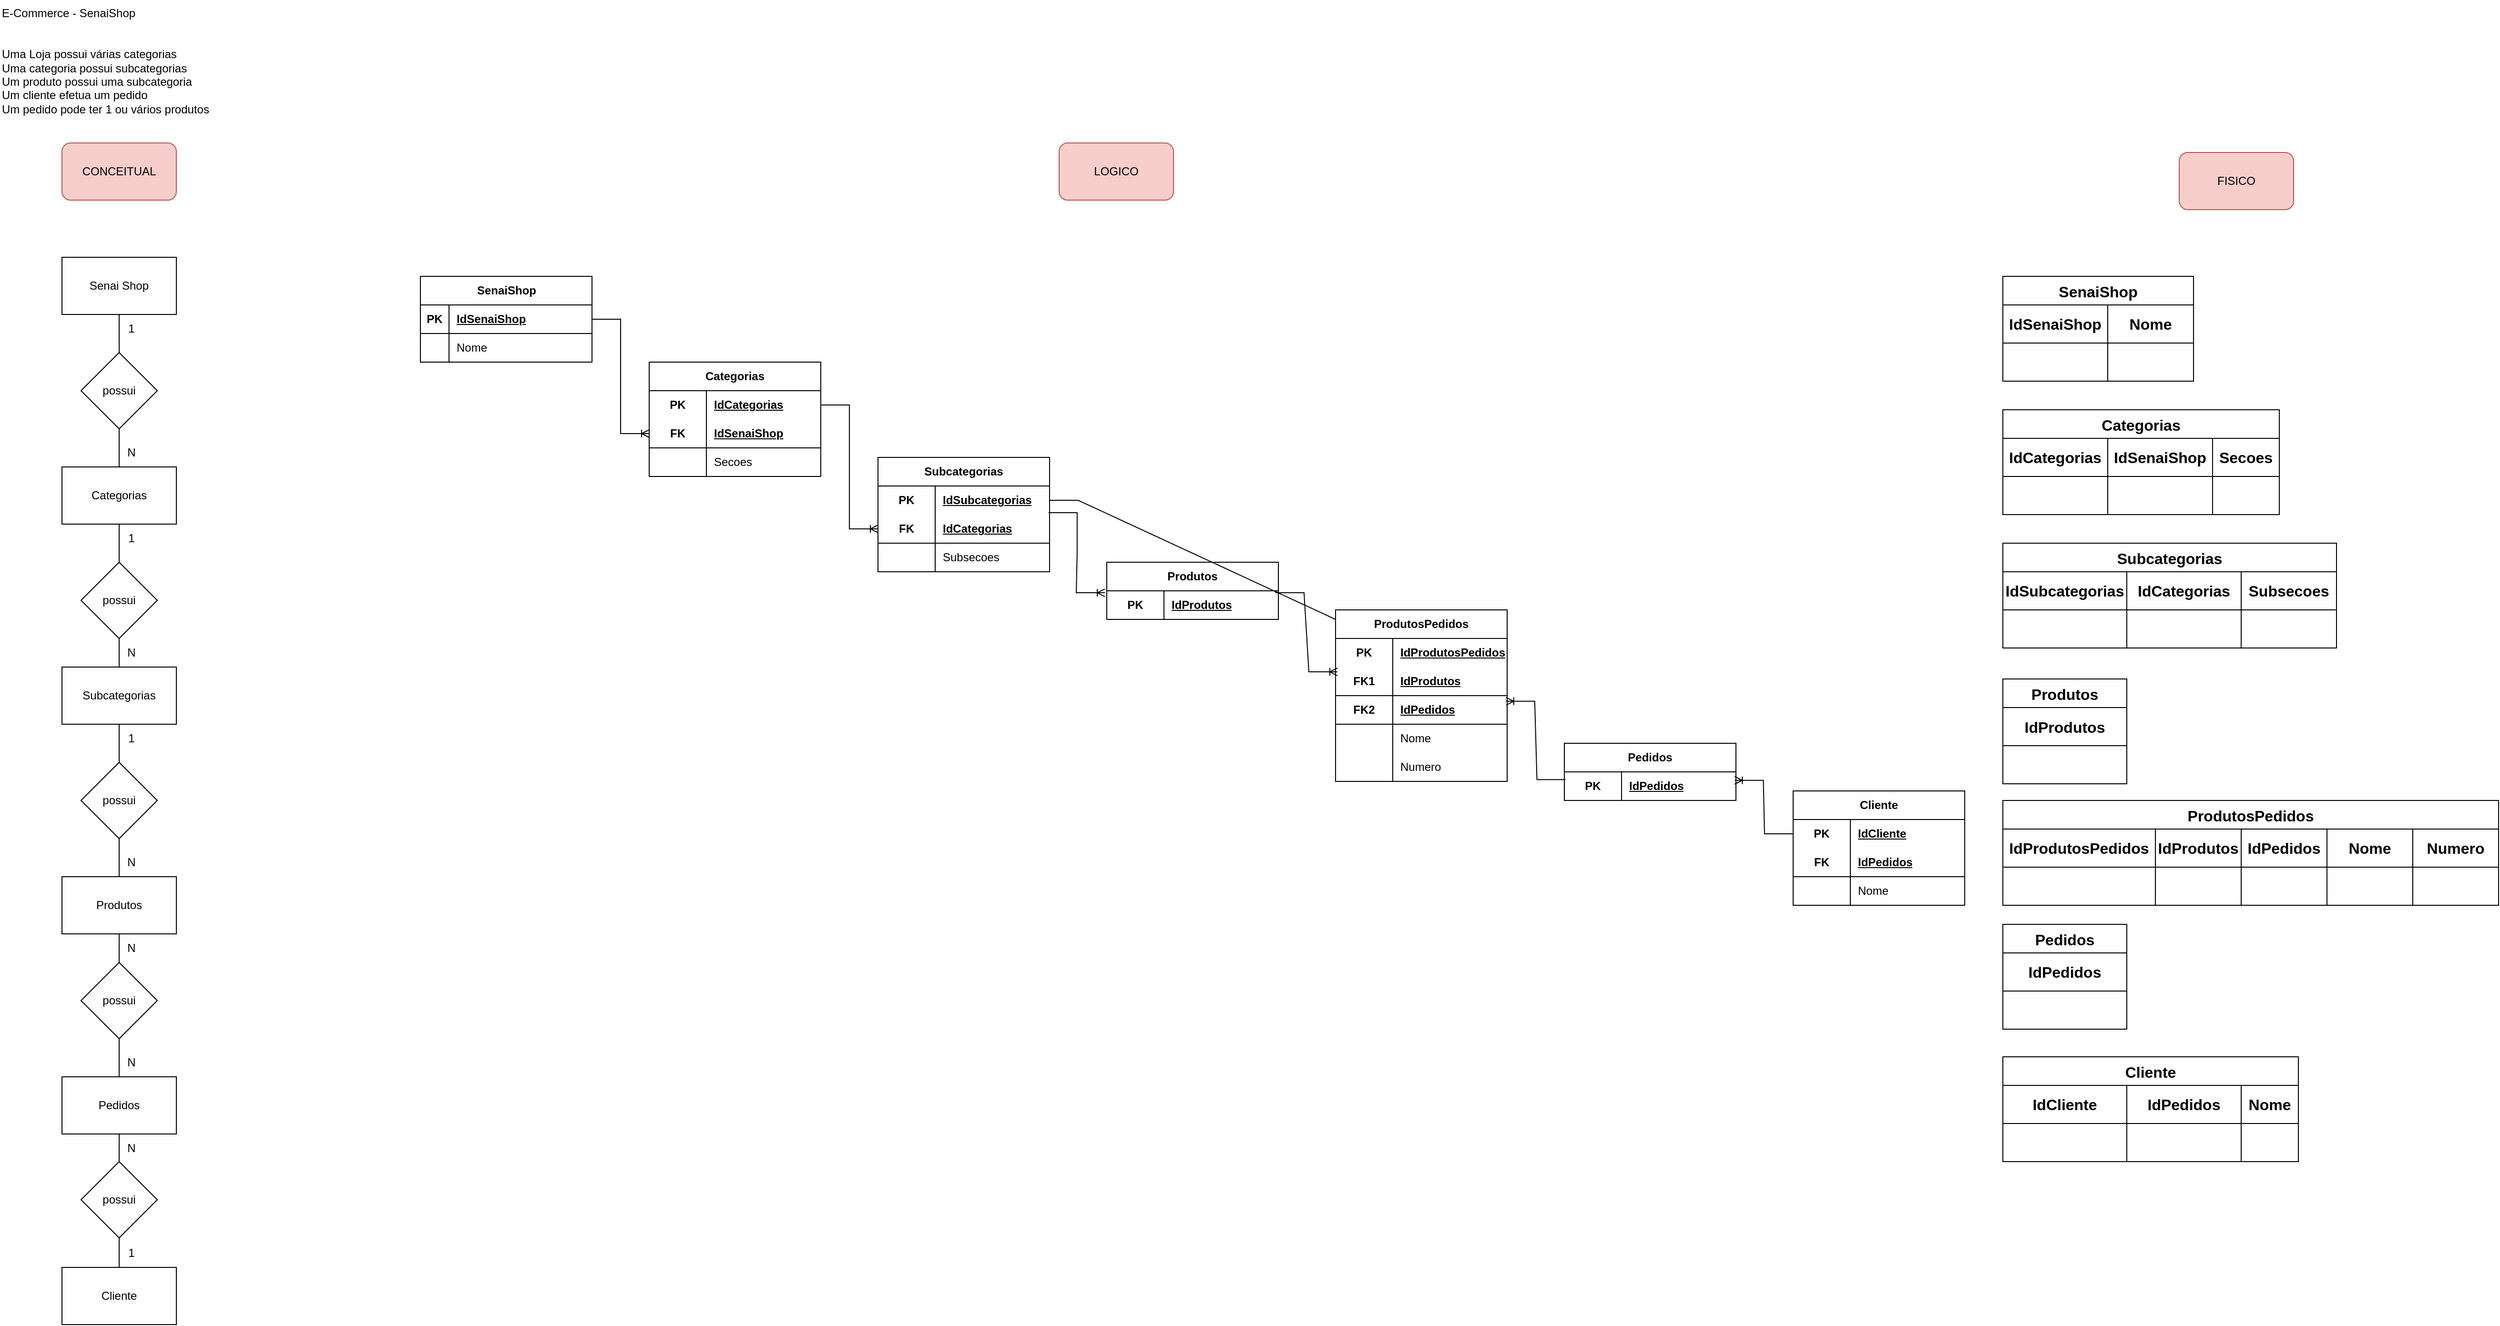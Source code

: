 <mxfile version="21.6.5" type="device">
  <diagram name="Página-1" id="VTCG7qT2dmFnGmBMgcL-">
    <mxGraphModel dx="583" dy="287" grid="1" gridSize="10" guides="1" tooltips="1" connect="1" arrows="1" fold="1" page="1" pageScale="1" pageWidth="827" pageHeight="1169" math="0" shadow="0">
      <root>
        <mxCell id="0" />
        <mxCell id="1" parent="0" />
        <mxCell id="jDjvd0wS-UU6e7tY1u6z-1" value="E-Commerce - SenaiShop&#xa;&#xa;&#xa;Uma Loja possui várias categorias&#xa;Uma categoria possui subcategorias&#xa;Um produto possui uma subcategoria&#xa;Um cliente efetua um pedido&#xa;Um pedido pode ter 1 ou vários produtos" style="text;whiteSpace=wrap;" parent="1" vertex="1">
          <mxGeometry x="289" width="250" height="140" as="geometry" />
        </mxCell>
        <mxCell id="jDjvd0wS-UU6e7tY1u6z-18" style="edgeStyle=orthogonalEdgeStyle;rounded=0;orthogonalLoop=1;jettySize=auto;html=1;entryX=0.5;entryY=0;entryDx=0;entryDy=0;endArrow=none;endFill=0;" parent="1" source="jDjvd0wS-UU6e7tY1u6z-2" target="jDjvd0wS-UU6e7tY1u6z-3" edge="1">
          <mxGeometry relative="1" as="geometry" />
        </mxCell>
        <mxCell id="jDjvd0wS-UU6e7tY1u6z-2" value="Senai Shop" style="rounded=0;whiteSpace=wrap;html=1;" parent="1" vertex="1">
          <mxGeometry x="354" y="270" width="120" height="60" as="geometry" />
        </mxCell>
        <mxCell id="jDjvd0wS-UU6e7tY1u6z-17" style="edgeStyle=orthogonalEdgeStyle;rounded=0;orthogonalLoop=1;jettySize=auto;html=1;entryX=0.5;entryY=0;entryDx=0;entryDy=0;endArrow=none;endFill=0;" parent="1" source="jDjvd0wS-UU6e7tY1u6z-3" target="jDjvd0wS-UU6e7tY1u6z-4" edge="1">
          <mxGeometry relative="1" as="geometry" />
        </mxCell>
        <mxCell id="jDjvd0wS-UU6e7tY1u6z-3" value="possui" style="rhombus;whiteSpace=wrap;html=1;" parent="1" vertex="1">
          <mxGeometry x="374" y="370" width="80" height="80" as="geometry" />
        </mxCell>
        <mxCell id="jDjvd0wS-UU6e7tY1u6z-16" style="edgeStyle=orthogonalEdgeStyle;rounded=0;orthogonalLoop=1;jettySize=auto;html=1;entryX=0.5;entryY=0;entryDx=0;entryDy=0;endArrow=none;endFill=0;" parent="1" source="jDjvd0wS-UU6e7tY1u6z-4" target="jDjvd0wS-UU6e7tY1u6z-5" edge="1">
          <mxGeometry relative="1" as="geometry" />
        </mxCell>
        <mxCell id="jDjvd0wS-UU6e7tY1u6z-4" value="Categorias" style="rounded=0;whiteSpace=wrap;html=1;" parent="1" vertex="1">
          <mxGeometry x="354" y="490" width="120" height="60" as="geometry" />
        </mxCell>
        <mxCell id="jDjvd0wS-UU6e7tY1u6z-15" style="edgeStyle=orthogonalEdgeStyle;rounded=0;orthogonalLoop=1;jettySize=auto;html=1;entryX=0.5;entryY=0;entryDx=0;entryDy=0;endArrow=none;endFill=0;" parent="1" source="jDjvd0wS-UU6e7tY1u6z-5" target="jDjvd0wS-UU6e7tY1u6z-6" edge="1">
          <mxGeometry relative="1" as="geometry" />
        </mxCell>
        <mxCell id="jDjvd0wS-UU6e7tY1u6z-5" value="possui" style="rhombus;whiteSpace=wrap;html=1;" parent="1" vertex="1">
          <mxGeometry x="374" y="590" width="80" height="80" as="geometry" />
        </mxCell>
        <mxCell id="jDjvd0wS-UU6e7tY1u6z-6" value="Subcategorias" style="rounded=0;whiteSpace=wrap;html=1;" parent="1" vertex="1">
          <mxGeometry x="354" y="700" width="120" height="60" as="geometry" />
        </mxCell>
        <mxCell id="jDjvd0wS-UU6e7tY1u6z-14" style="edgeStyle=orthogonalEdgeStyle;rounded=0;orthogonalLoop=1;jettySize=auto;html=1;entryX=0.5;entryY=1;entryDx=0;entryDy=0;endArrow=none;endFill=0;exitX=0.5;exitY=0;exitDx=0;exitDy=0;" parent="1" source="jDjvd0wS-UU6e7tY1u6z-7" target="jDjvd0wS-UU6e7tY1u6z-6" edge="1">
          <mxGeometry relative="1" as="geometry" />
        </mxCell>
        <mxCell id="jDjvd0wS-UU6e7tY1u6z-7" value="possui" style="rhombus;whiteSpace=wrap;html=1;" parent="1" vertex="1">
          <mxGeometry x="374" y="800" width="80" height="80" as="geometry" />
        </mxCell>
        <mxCell id="jDjvd0wS-UU6e7tY1u6z-13" style="edgeStyle=orthogonalEdgeStyle;rounded=0;orthogonalLoop=1;jettySize=auto;html=1;entryX=0.5;entryY=1;entryDx=0;entryDy=0;endArrow=none;endFill=0;" parent="1" source="jDjvd0wS-UU6e7tY1u6z-8" target="jDjvd0wS-UU6e7tY1u6z-7" edge="1">
          <mxGeometry relative="1" as="geometry" />
        </mxCell>
        <mxCell id="b1zNC6SxOzHcR_jnY-qI-3" value="" style="edgeStyle=orthogonalEdgeStyle;rounded=0;orthogonalLoop=1;jettySize=auto;html=1;endArrow=none;endFill=0;" parent="1" source="jDjvd0wS-UU6e7tY1u6z-8" target="jDjvd0wS-UU6e7tY1u6z-9" edge="1">
          <mxGeometry relative="1" as="geometry" />
        </mxCell>
        <mxCell id="jDjvd0wS-UU6e7tY1u6z-8" value="Produtos" style="rounded=0;whiteSpace=wrap;html=1;" parent="1" vertex="1">
          <mxGeometry x="354" y="920" width="120" height="60" as="geometry" />
        </mxCell>
        <mxCell id="b1zNC6SxOzHcR_jnY-qI-4" value="" style="edgeStyle=orthogonalEdgeStyle;rounded=0;orthogonalLoop=1;jettySize=auto;html=1;endArrow=none;endFill=0;" parent="1" source="jDjvd0wS-UU6e7tY1u6z-9" target="jDjvd0wS-UU6e7tY1u6z-10" edge="1">
          <mxGeometry relative="1" as="geometry" />
        </mxCell>
        <mxCell id="jDjvd0wS-UU6e7tY1u6z-9" value="possui" style="rhombus;whiteSpace=wrap;html=1;" parent="1" vertex="1">
          <mxGeometry x="374" y="1010" width="80" height="80" as="geometry" />
        </mxCell>
        <mxCell id="b1zNC6SxOzHcR_jnY-qI-10" value="" style="edgeStyle=orthogonalEdgeStyle;rounded=0;orthogonalLoop=1;jettySize=auto;html=1;endArrow=none;endFill=0;" parent="1" source="jDjvd0wS-UU6e7tY1u6z-10" target="b1zNC6SxOzHcR_jnY-qI-7" edge="1">
          <mxGeometry relative="1" as="geometry" />
        </mxCell>
        <mxCell id="jDjvd0wS-UU6e7tY1u6z-10" value="Pedidos" style="rounded=0;whiteSpace=wrap;html=1;" parent="1" vertex="1">
          <mxGeometry x="354" y="1130" width="120" height="60" as="geometry" />
        </mxCell>
        <mxCell id="jDjvd0wS-UU6e7tY1u6z-19" value="1" style="text;html=1;strokeColor=none;fillColor=none;align=center;verticalAlign=middle;whiteSpace=wrap;rounded=0;" parent="1" vertex="1">
          <mxGeometry x="414" y="330" width="26" height="30" as="geometry" />
        </mxCell>
        <mxCell id="jDjvd0wS-UU6e7tY1u6z-20" value="N" style="text;html=1;strokeColor=none;fillColor=none;align=center;verticalAlign=middle;whiteSpace=wrap;rounded=0;" parent="1" vertex="1">
          <mxGeometry x="414" y="460" width="26" height="30" as="geometry" />
        </mxCell>
        <mxCell id="jDjvd0wS-UU6e7tY1u6z-21" value="1" style="text;html=1;strokeColor=none;fillColor=none;align=center;verticalAlign=middle;whiteSpace=wrap;rounded=0;" parent="1" vertex="1">
          <mxGeometry x="414" y="550" width="26" height="30" as="geometry" />
        </mxCell>
        <mxCell id="jDjvd0wS-UU6e7tY1u6z-22" value="N" style="text;html=1;strokeColor=none;fillColor=none;align=center;verticalAlign=middle;whiteSpace=wrap;rounded=0;" parent="1" vertex="1">
          <mxGeometry x="414" y="670" width="26" height="30" as="geometry" />
        </mxCell>
        <mxCell id="jDjvd0wS-UU6e7tY1u6z-26" value="N" style="text;html=1;strokeColor=none;fillColor=none;align=center;verticalAlign=middle;whiteSpace=wrap;rounded=0;" parent="1" vertex="1">
          <mxGeometry x="414" y="890" width="26" height="30" as="geometry" />
        </mxCell>
        <mxCell id="b1zNC6SxOzHcR_jnY-qI-1" value="1" style="text;html=1;strokeColor=none;fillColor=none;align=center;verticalAlign=middle;whiteSpace=wrap;rounded=0;" parent="1" vertex="1">
          <mxGeometry x="414" y="760" width="26" height="30" as="geometry" />
        </mxCell>
        <mxCell id="b1zNC6SxOzHcR_jnY-qI-5" value="N" style="text;html=1;strokeColor=none;fillColor=none;align=center;verticalAlign=middle;whiteSpace=wrap;rounded=0;" parent="1" vertex="1">
          <mxGeometry x="414" y="980" width="26" height="30" as="geometry" />
        </mxCell>
        <mxCell id="b1zNC6SxOzHcR_jnY-qI-6" value="N" style="text;html=1;strokeColor=none;fillColor=none;align=center;verticalAlign=middle;whiteSpace=wrap;rounded=0;" parent="1" vertex="1">
          <mxGeometry x="414" y="1100" width="26" height="30" as="geometry" />
        </mxCell>
        <mxCell id="b1zNC6SxOzHcR_jnY-qI-11" value="" style="edgeStyle=orthogonalEdgeStyle;rounded=0;orthogonalLoop=1;jettySize=auto;html=1;endArrow=none;endFill=0;" parent="1" source="b1zNC6SxOzHcR_jnY-qI-7" target="b1zNC6SxOzHcR_jnY-qI-8" edge="1">
          <mxGeometry relative="1" as="geometry" />
        </mxCell>
        <mxCell id="b1zNC6SxOzHcR_jnY-qI-7" value="possui" style="rhombus;whiteSpace=wrap;html=1;" parent="1" vertex="1">
          <mxGeometry x="374" y="1219" width="80" height="80" as="geometry" />
        </mxCell>
        <mxCell id="b1zNC6SxOzHcR_jnY-qI-8" value="Cliente" style="rounded=0;whiteSpace=wrap;html=1;" parent="1" vertex="1">
          <mxGeometry x="354" y="1330" width="120" height="60" as="geometry" />
        </mxCell>
        <mxCell id="b1zNC6SxOzHcR_jnY-qI-12" value="N" style="text;html=1;strokeColor=none;fillColor=none;align=center;verticalAlign=middle;whiteSpace=wrap;rounded=0;" parent="1" vertex="1">
          <mxGeometry x="414" y="1190" width="26" height="30" as="geometry" />
        </mxCell>
        <mxCell id="b1zNC6SxOzHcR_jnY-qI-13" value="1" style="text;html=1;strokeColor=none;fillColor=none;align=center;verticalAlign=middle;whiteSpace=wrap;rounded=0;" parent="1" vertex="1">
          <mxGeometry x="414" y="1300" width="26" height="30" as="geometry" />
        </mxCell>
        <mxCell id="b1zNC6SxOzHcR_jnY-qI-14" value="CONCEITUAL" style="rounded=1;whiteSpace=wrap;html=1;fillColor=#f8cecc;strokeColor=#b85450;" parent="1" vertex="1">
          <mxGeometry x="354" y="150" width="120" height="60" as="geometry" />
        </mxCell>
        <mxCell id="b1zNC6SxOzHcR_jnY-qI-15" value="FISICO" style="rounded=1;whiteSpace=wrap;html=1;fillColor=#f8cecc;strokeColor=#b85450;" parent="1" vertex="1">
          <mxGeometry x="2575" y="160" width="120" height="60" as="geometry" />
        </mxCell>
        <mxCell id="b1zNC6SxOzHcR_jnY-qI-16" value="LOGICO" style="rounded=1;whiteSpace=wrap;html=1;fillColor=#f8cecc;strokeColor=#b85450;" parent="1" vertex="1">
          <mxGeometry x="1400" y="150" width="120" height="60" as="geometry" />
        </mxCell>
        <mxCell id="b1zNC6SxOzHcR_jnY-qI-17" value="SenaiShop" style="shape=table;startSize=30;container=1;collapsible=1;childLayout=tableLayout;fixedRows=1;rowLines=0;fontStyle=1;align=center;resizeLast=1;html=1;" parent="1" vertex="1">
          <mxGeometry x="730" y="290" width="180" height="90" as="geometry" />
        </mxCell>
        <mxCell id="b1zNC6SxOzHcR_jnY-qI-18" value="" style="shape=tableRow;horizontal=0;startSize=0;swimlaneHead=0;swimlaneBody=0;fillColor=none;collapsible=0;dropTarget=0;points=[[0,0.5],[1,0.5]];portConstraint=eastwest;top=0;left=0;right=0;bottom=1;" parent="b1zNC6SxOzHcR_jnY-qI-17" vertex="1">
          <mxGeometry y="30" width="180" height="30" as="geometry" />
        </mxCell>
        <mxCell id="b1zNC6SxOzHcR_jnY-qI-19" value="PK" style="shape=partialRectangle;connectable=0;fillColor=none;top=0;left=0;bottom=0;right=0;fontStyle=1;overflow=hidden;whiteSpace=wrap;html=1;" parent="b1zNC6SxOzHcR_jnY-qI-18" vertex="1">
          <mxGeometry width="30" height="30" as="geometry">
            <mxRectangle width="30" height="30" as="alternateBounds" />
          </mxGeometry>
        </mxCell>
        <mxCell id="b1zNC6SxOzHcR_jnY-qI-20" value="IdSenaiShop" style="shape=partialRectangle;connectable=0;fillColor=none;top=0;left=0;bottom=0;right=0;align=left;spacingLeft=6;fontStyle=5;overflow=hidden;whiteSpace=wrap;html=1;" parent="b1zNC6SxOzHcR_jnY-qI-18" vertex="1">
          <mxGeometry x="30" width="150" height="30" as="geometry">
            <mxRectangle width="150" height="30" as="alternateBounds" />
          </mxGeometry>
        </mxCell>
        <mxCell id="b1zNC6SxOzHcR_jnY-qI-21" value="" style="shape=tableRow;horizontal=0;startSize=0;swimlaneHead=0;swimlaneBody=0;fillColor=none;collapsible=0;dropTarget=0;points=[[0,0.5],[1,0.5]];portConstraint=eastwest;top=0;left=0;right=0;bottom=0;" parent="b1zNC6SxOzHcR_jnY-qI-17" vertex="1">
          <mxGeometry y="60" width="180" height="30" as="geometry" />
        </mxCell>
        <mxCell id="b1zNC6SxOzHcR_jnY-qI-22" value="" style="shape=partialRectangle;connectable=0;fillColor=none;top=0;left=0;bottom=0;right=0;editable=1;overflow=hidden;whiteSpace=wrap;html=1;" parent="b1zNC6SxOzHcR_jnY-qI-21" vertex="1">
          <mxGeometry width="30" height="30" as="geometry">
            <mxRectangle width="30" height="30" as="alternateBounds" />
          </mxGeometry>
        </mxCell>
        <mxCell id="b1zNC6SxOzHcR_jnY-qI-23" value="Nome" style="shape=partialRectangle;connectable=0;fillColor=none;top=0;left=0;bottom=0;right=0;align=left;spacingLeft=6;overflow=hidden;whiteSpace=wrap;html=1;" parent="b1zNC6SxOzHcR_jnY-qI-21" vertex="1">
          <mxGeometry x="30" width="150" height="30" as="geometry">
            <mxRectangle width="150" height="30" as="alternateBounds" />
          </mxGeometry>
        </mxCell>
        <mxCell id="b1zNC6SxOzHcR_jnY-qI-72" value="Categorias" style="shape=table;startSize=30;container=1;collapsible=1;childLayout=tableLayout;fixedRows=1;rowLines=0;fontStyle=1;align=center;resizeLast=1;html=1;whiteSpace=wrap;" parent="1" vertex="1">
          <mxGeometry x="970" y="380" width="180" height="120" as="geometry" />
        </mxCell>
        <mxCell id="b1zNC6SxOzHcR_jnY-qI-73" value="" style="shape=tableRow;horizontal=0;startSize=0;swimlaneHead=0;swimlaneBody=0;fillColor=none;collapsible=0;dropTarget=0;points=[[0,0.5],[1,0.5]];portConstraint=eastwest;top=0;left=0;right=0;bottom=0;html=1;" parent="b1zNC6SxOzHcR_jnY-qI-72" vertex="1">
          <mxGeometry y="30" width="180" height="30" as="geometry" />
        </mxCell>
        <mxCell id="b1zNC6SxOzHcR_jnY-qI-74" value="PK" style="shape=partialRectangle;connectable=0;fillColor=none;top=0;left=0;bottom=0;right=0;fontStyle=1;overflow=hidden;html=1;whiteSpace=wrap;" parent="b1zNC6SxOzHcR_jnY-qI-73" vertex="1">
          <mxGeometry width="60" height="30" as="geometry">
            <mxRectangle width="60" height="30" as="alternateBounds" />
          </mxGeometry>
        </mxCell>
        <mxCell id="b1zNC6SxOzHcR_jnY-qI-75" value="IdCategorias" style="shape=partialRectangle;connectable=0;fillColor=none;top=0;left=0;bottom=0;right=0;align=left;spacingLeft=6;fontStyle=5;overflow=hidden;html=1;whiteSpace=wrap;" parent="b1zNC6SxOzHcR_jnY-qI-73" vertex="1">
          <mxGeometry x="60" width="120" height="30" as="geometry">
            <mxRectangle width="120" height="30" as="alternateBounds" />
          </mxGeometry>
        </mxCell>
        <mxCell id="b1zNC6SxOzHcR_jnY-qI-76" value="" style="shape=tableRow;horizontal=0;startSize=0;swimlaneHead=0;swimlaneBody=0;fillColor=none;collapsible=0;dropTarget=0;points=[[0,0.5],[1,0.5]];portConstraint=eastwest;top=0;left=0;right=0;bottom=1;html=1;" parent="b1zNC6SxOzHcR_jnY-qI-72" vertex="1">
          <mxGeometry y="60" width="180" height="30" as="geometry" />
        </mxCell>
        <mxCell id="b1zNC6SxOzHcR_jnY-qI-77" value="FK" style="shape=partialRectangle;connectable=0;fillColor=none;top=0;left=0;bottom=0;right=0;fontStyle=1;overflow=hidden;html=1;whiteSpace=wrap;" parent="b1zNC6SxOzHcR_jnY-qI-76" vertex="1">
          <mxGeometry width="60" height="30" as="geometry">
            <mxRectangle width="60" height="30" as="alternateBounds" />
          </mxGeometry>
        </mxCell>
        <mxCell id="b1zNC6SxOzHcR_jnY-qI-78" value="IdSenaiShop" style="shape=partialRectangle;connectable=0;fillColor=none;top=0;left=0;bottom=0;right=0;align=left;spacingLeft=6;fontStyle=5;overflow=hidden;html=1;whiteSpace=wrap;" parent="b1zNC6SxOzHcR_jnY-qI-76" vertex="1">
          <mxGeometry x="60" width="120" height="30" as="geometry">
            <mxRectangle width="120" height="30" as="alternateBounds" />
          </mxGeometry>
        </mxCell>
        <mxCell id="b1zNC6SxOzHcR_jnY-qI-79" value="" style="shape=tableRow;horizontal=0;startSize=0;swimlaneHead=0;swimlaneBody=0;fillColor=none;collapsible=0;dropTarget=0;points=[[0,0.5],[1,0.5]];portConstraint=eastwest;top=0;left=0;right=0;bottom=0;html=1;" parent="b1zNC6SxOzHcR_jnY-qI-72" vertex="1">
          <mxGeometry y="90" width="180" height="30" as="geometry" />
        </mxCell>
        <mxCell id="b1zNC6SxOzHcR_jnY-qI-80" value="" style="shape=partialRectangle;connectable=0;fillColor=none;top=0;left=0;bottom=0;right=0;editable=1;overflow=hidden;html=1;whiteSpace=wrap;" parent="b1zNC6SxOzHcR_jnY-qI-79" vertex="1">
          <mxGeometry width="60" height="30" as="geometry">
            <mxRectangle width="60" height="30" as="alternateBounds" />
          </mxGeometry>
        </mxCell>
        <mxCell id="b1zNC6SxOzHcR_jnY-qI-81" value="Secoes" style="shape=partialRectangle;connectable=0;fillColor=none;top=0;left=0;bottom=0;right=0;align=left;spacingLeft=6;overflow=hidden;html=1;whiteSpace=wrap;" parent="b1zNC6SxOzHcR_jnY-qI-79" vertex="1">
          <mxGeometry x="60" width="120" height="30" as="geometry">
            <mxRectangle width="120" height="30" as="alternateBounds" />
          </mxGeometry>
        </mxCell>
        <mxCell id="b1zNC6SxOzHcR_jnY-qI-85" value="Subcategorias" style="shape=table;startSize=30;container=1;collapsible=1;childLayout=tableLayout;fixedRows=1;rowLines=0;fontStyle=1;align=center;resizeLast=1;html=1;whiteSpace=wrap;" parent="1" vertex="1">
          <mxGeometry x="1210" y="480" width="180" height="120" as="geometry" />
        </mxCell>
        <mxCell id="b1zNC6SxOzHcR_jnY-qI-86" value="" style="shape=tableRow;horizontal=0;startSize=0;swimlaneHead=0;swimlaneBody=0;fillColor=none;collapsible=0;dropTarget=0;points=[[0,0.5],[1,0.5]];portConstraint=eastwest;top=0;left=0;right=0;bottom=0;html=1;" parent="b1zNC6SxOzHcR_jnY-qI-85" vertex="1">
          <mxGeometry y="30" width="180" height="30" as="geometry" />
        </mxCell>
        <mxCell id="b1zNC6SxOzHcR_jnY-qI-87" value="PK" style="shape=partialRectangle;connectable=0;fillColor=none;top=0;left=0;bottom=0;right=0;fontStyle=1;overflow=hidden;html=1;whiteSpace=wrap;" parent="b1zNC6SxOzHcR_jnY-qI-86" vertex="1">
          <mxGeometry width="60" height="30" as="geometry">
            <mxRectangle width="60" height="30" as="alternateBounds" />
          </mxGeometry>
        </mxCell>
        <mxCell id="b1zNC6SxOzHcR_jnY-qI-88" value="IdSubcategorias" style="shape=partialRectangle;connectable=0;fillColor=none;top=0;left=0;bottom=0;right=0;align=left;spacingLeft=6;fontStyle=5;overflow=hidden;html=1;whiteSpace=wrap;" parent="b1zNC6SxOzHcR_jnY-qI-86" vertex="1">
          <mxGeometry x="60" width="120" height="30" as="geometry">
            <mxRectangle width="120" height="30" as="alternateBounds" />
          </mxGeometry>
        </mxCell>
        <mxCell id="b1zNC6SxOzHcR_jnY-qI-89" value="" style="shape=tableRow;horizontal=0;startSize=0;swimlaneHead=0;swimlaneBody=0;fillColor=none;collapsible=0;dropTarget=0;points=[[0,0.5],[1,0.5]];portConstraint=eastwest;top=0;left=0;right=0;bottom=1;html=1;" parent="b1zNC6SxOzHcR_jnY-qI-85" vertex="1">
          <mxGeometry y="60" width="180" height="30" as="geometry" />
        </mxCell>
        <mxCell id="b1zNC6SxOzHcR_jnY-qI-90" value="FK" style="shape=partialRectangle;connectable=0;fillColor=none;top=0;left=0;bottom=0;right=0;fontStyle=1;overflow=hidden;html=1;whiteSpace=wrap;" parent="b1zNC6SxOzHcR_jnY-qI-89" vertex="1">
          <mxGeometry width="60" height="30" as="geometry">
            <mxRectangle width="60" height="30" as="alternateBounds" />
          </mxGeometry>
        </mxCell>
        <mxCell id="b1zNC6SxOzHcR_jnY-qI-91" value="IdCategorias" style="shape=partialRectangle;connectable=0;fillColor=none;top=0;left=0;bottom=0;right=0;align=left;spacingLeft=6;fontStyle=5;overflow=hidden;html=1;whiteSpace=wrap;" parent="b1zNC6SxOzHcR_jnY-qI-89" vertex="1">
          <mxGeometry x="60" width="120" height="30" as="geometry">
            <mxRectangle width="120" height="30" as="alternateBounds" />
          </mxGeometry>
        </mxCell>
        <mxCell id="b1zNC6SxOzHcR_jnY-qI-92" value="" style="shape=tableRow;horizontal=0;startSize=0;swimlaneHead=0;swimlaneBody=0;fillColor=none;collapsible=0;dropTarget=0;points=[[0,0.5],[1,0.5]];portConstraint=eastwest;top=0;left=0;right=0;bottom=0;html=1;" parent="b1zNC6SxOzHcR_jnY-qI-85" vertex="1">
          <mxGeometry y="90" width="180" height="30" as="geometry" />
        </mxCell>
        <mxCell id="b1zNC6SxOzHcR_jnY-qI-93" value="" style="shape=partialRectangle;connectable=0;fillColor=none;top=0;left=0;bottom=0;right=0;editable=1;overflow=hidden;html=1;whiteSpace=wrap;" parent="b1zNC6SxOzHcR_jnY-qI-92" vertex="1">
          <mxGeometry width="60" height="30" as="geometry">
            <mxRectangle width="60" height="30" as="alternateBounds" />
          </mxGeometry>
        </mxCell>
        <mxCell id="b1zNC6SxOzHcR_jnY-qI-94" value="Subsecoes" style="shape=partialRectangle;connectable=0;fillColor=none;top=0;left=0;bottom=0;right=0;align=left;spacingLeft=6;overflow=hidden;html=1;whiteSpace=wrap;" parent="b1zNC6SxOzHcR_jnY-qI-92" vertex="1">
          <mxGeometry x="60" width="120" height="30" as="geometry">
            <mxRectangle width="120" height="30" as="alternateBounds" />
          </mxGeometry>
        </mxCell>
        <mxCell id="b1zNC6SxOzHcR_jnY-qI-95" value="Produtos" style="shape=table;startSize=30;container=1;collapsible=1;childLayout=tableLayout;fixedRows=1;rowLines=0;fontStyle=1;align=center;resizeLast=1;html=1;whiteSpace=wrap;" parent="1" vertex="1">
          <mxGeometry x="1450" y="590" width="180" height="60" as="geometry" />
        </mxCell>
        <mxCell id="b1zNC6SxOzHcR_jnY-qI-96" value="" style="shape=tableRow;horizontal=0;startSize=0;swimlaneHead=0;swimlaneBody=0;fillColor=none;collapsible=0;dropTarget=0;points=[[0,0.5],[1,0.5]];portConstraint=eastwest;top=0;left=0;right=0;bottom=0;html=1;" parent="b1zNC6SxOzHcR_jnY-qI-95" vertex="1">
          <mxGeometry y="30" width="180" height="30" as="geometry" />
        </mxCell>
        <mxCell id="b1zNC6SxOzHcR_jnY-qI-97" value="PK" style="shape=partialRectangle;connectable=0;fillColor=none;top=0;left=0;bottom=0;right=0;fontStyle=1;overflow=hidden;html=1;whiteSpace=wrap;" parent="b1zNC6SxOzHcR_jnY-qI-96" vertex="1">
          <mxGeometry width="60" height="30" as="geometry">
            <mxRectangle width="60" height="30" as="alternateBounds" />
          </mxGeometry>
        </mxCell>
        <mxCell id="b1zNC6SxOzHcR_jnY-qI-98" value="IdProdutos" style="shape=partialRectangle;connectable=0;fillColor=none;top=0;left=0;bottom=0;right=0;align=left;spacingLeft=6;fontStyle=5;overflow=hidden;html=1;whiteSpace=wrap;" parent="b1zNC6SxOzHcR_jnY-qI-96" vertex="1">
          <mxGeometry x="60" width="120" height="30" as="geometry">
            <mxRectangle width="120" height="30" as="alternateBounds" />
          </mxGeometry>
        </mxCell>
        <mxCell id="b1zNC6SxOzHcR_jnY-qI-105" value="Pedidos" style="shape=table;startSize=30;container=1;collapsible=1;childLayout=tableLayout;fixedRows=1;rowLines=0;fontStyle=1;align=center;resizeLast=1;html=1;whiteSpace=wrap;" parent="1" vertex="1">
          <mxGeometry x="1930" y="780" width="180" height="60" as="geometry" />
        </mxCell>
        <mxCell id="b1zNC6SxOzHcR_jnY-qI-106" value="" style="shape=tableRow;horizontal=0;startSize=0;swimlaneHead=0;swimlaneBody=0;fillColor=none;collapsible=0;dropTarget=0;points=[[0,0.5],[1,0.5]];portConstraint=eastwest;top=0;left=0;right=0;bottom=0;html=1;" parent="b1zNC6SxOzHcR_jnY-qI-105" vertex="1">
          <mxGeometry y="30" width="180" height="30" as="geometry" />
        </mxCell>
        <mxCell id="b1zNC6SxOzHcR_jnY-qI-107" value="PK" style="shape=partialRectangle;connectable=0;fillColor=none;top=0;left=0;bottom=0;right=0;fontStyle=1;overflow=hidden;html=1;whiteSpace=wrap;" parent="b1zNC6SxOzHcR_jnY-qI-106" vertex="1">
          <mxGeometry width="60" height="30" as="geometry">
            <mxRectangle width="60" height="30" as="alternateBounds" />
          </mxGeometry>
        </mxCell>
        <mxCell id="b1zNC6SxOzHcR_jnY-qI-108" value="IdPedidos" style="shape=partialRectangle;connectable=0;fillColor=none;top=0;left=0;bottom=0;right=0;align=left;spacingLeft=6;fontStyle=5;overflow=hidden;html=1;whiteSpace=wrap;" parent="b1zNC6SxOzHcR_jnY-qI-106" vertex="1">
          <mxGeometry x="60" width="120" height="30" as="geometry">
            <mxRectangle width="120" height="30" as="alternateBounds" />
          </mxGeometry>
        </mxCell>
        <mxCell id="b1zNC6SxOzHcR_jnY-qI-124" value="Cliente" style="shape=table;startSize=30;container=1;collapsible=1;childLayout=tableLayout;fixedRows=1;rowLines=0;fontStyle=1;align=center;resizeLast=1;html=1;whiteSpace=wrap;" parent="1" vertex="1">
          <mxGeometry x="2170" y="830" width="180" height="120" as="geometry" />
        </mxCell>
        <mxCell id="b1zNC6SxOzHcR_jnY-qI-125" value="" style="shape=tableRow;horizontal=0;startSize=0;swimlaneHead=0;swimlaneBody=0;fillColor=none;collapsible=0;dropTarget=0;points=[[0,0.5],[1,0.5]];portConstraint=eastwest;top=0;left=0;right=0;bottom=0;html=1;" parent="b1zNC6SxOzHcR_jnY-qI-124" vertex="1">
          <mxGeometry y="30" width="180" height="30" as="geometry" />
        </mxCell>
        <mxCell id="b1zNC6SxOzHcR_jnY-qI-126" value="PK" style="shape=partialRectangle;connectable=0;fillColor=none;top=0;left=0;bottom=0;right=0;fontStyle=1;overflow=hidden;html=1;whiteSpace=wrap;" parent="b1zNC6SxOzHcR_jnY-qI-125" vertex="1">
          <mxGeometry width="60" height="30" as="geometry">
            <mxRectangle width="60" height="30" as="alternateBounds" />
          </mxGeometry>
        </mxCell>
        <mxCell id="b1zNC6SxOzHcR_jnY-qI-127" value="IdCliente" style="shape=partialRectangle;connectable=0;fillColor=none;top=0;left=0;bottom=0;right=0;align=left;spacingLeft=6;fontStyle=5;overflow=hidden;html=1;whiteSpace=wrap;" parent="b1zNC6SxOzHcR_jnY-qI-125" vertex="1">
          <mxGeometry x="60" width="120" height="30" as="geometry">
            <mxRectangle width="120" height="30" as="alternateBounds" />
          </mxGeometry>
        </mxCell>
        <mxCell id="b1zNC6SxOzHcR_jnY-qI-128" value="" style="shape=tableRow;horizontal=0;startSize=0;swimlaneHead=0;swimlaneBody=0;fillColor=none;collapsible=0;dropTarget=0;points=[[0,0.5],[1,0.5]];portConstraint=eastwest;top=0;left=0;right=0;bottom=1;html=1;" parent="b1zNC6SxOzHcR_jnY-qI-124" vertex="1">
          <mxGeometry y="60" width="180" height="30" as="geometry" />
        </mxCell>
        <mxCell id="b1zNC6SxOzHcR_jnY-qI-129" value="FK" style="shape=partialRectangle;connectable=0;fillColor=none;top=0;left=0;bottom=0;right=0;fontStyle=1;overflow=hidden;html=1;whiteSpace=wrap;" parent="b1zNC6SxOzHcR_jnY-qI-128" vertex="1">
          <mxGeometry width="60" height="30" as="geometry">
            <mxRectangle width="60" height="30" as="alternateBounds" />
          </mxGeometry>
        </mxCell>
        <mxCell id="b1zNC6SxOzHcR_jnY-qI-130" value="IdPedidos" style="shape=partialRectangle;connectable=0;fillColor=none;top=0;left=0;bottom=0;right=0;align=left;spacingLeft=6;fontStyle=5;overflow=hidden;html=1;whiteSpace=wrap;" parent="b1zNC6SxOzHcR_jnY-qI-128" vertex="1">
          <mxGeometry x="60" width="120" height="30" as="geometry">
            <mxRectangle width="120" height="30" as="alternateBounds" />
          </mxGeometry>
        </mxCell>
        <mxCell id="b1zNC6SxOzHcR_jnY-qI-131" value="" style="shape=tableRow;horizontal=0;startSize=0;swimlaneHead=0;swimlaneBody=0;fillColor=none;collapsible=0;dropTarget=0;points=[[0,0.5],[1,0.5]];portConstraint=eastwest;top=0;left=0;right=0;bottom=0;html=1;" parent="b1zNC6SxOzHcR_jnY-qI-124" vertex="1">
          <mxGeometry y="90" width="180" height="30" as="geometry" />
        </mxCell>
        <mxCell id="b1zNC6SxOzHcR_jnY-qI-132" value="" style="shape=partialRectangle;connectable=0;fillColor=none;top=0;left=0;bottom=0;right=0;editable=1;overflow=hidden;html=1;whiteSpace=wrap;" parent="b1zNC6SxOzHcR_jnY-qI-131" vertex="1">
          <mxGeometry width="60" height="30" as="geometry">
            <mxRectangle width="60" height="30" as="alternateBounds" />
          </mxGeometry>
        </mxCell>
        <mxCell id="b1zNC6SxOzHcR_jnY-qI-133" value="Nome" style="shape=partialRectangle;connectable=0;fillColor=none;top=0;left=0;bottom=0;right=0;align=left;spacingLeft=6;overflow=hidden;html=1;whiteSpace=wrap;" parent="b1zNC6SxOzHcR_jnY-qI-131" vertex="1">
          <mxGeometry x="60" width="120" height="30" as="geometry">
            <mxRectangle width="120" height="30" as="alternateBounds" />
          </mxGeometry>
        </mxCell>
        <mxCell id="b1zNC6SxOzHcR_jnY-qI-134" value="" style="edgeStyle=entityRelationEdgeStyle;fontSize=12;html=1;endArrow=ERoneToMany;rounded=0;exitX=1;exitY=0.5;exitDx=0;exitDy=0;entryX=0;entryY=0.5;entryDx=0;entryDy=0;" parent="1" source="b1zNC6SxOzHcR_jnY-qI-18" target="b1zNC6SxOzHcR_jnY-qI-76" edge="1">
          <mxGeometry width="100" height="100" relative="1" as="geometry">
            <mxPoint x="850" y="590" as="sourcePoint" />
            <mxPoint x="950" y="490" as="targetPoint" />
          </mxGeometry>
        </mxCell>
        <mxCell id="b1zNC6SxOzHcR_jnY-qI-135" value="" style="edgeStyle=entityRelationEdgeStyle;fontSize=12;html=1;endArrow=ERoneToMany;rounded=0;exitX=1;exitY=0.5;exitDx=0;exitDy=0;entryX=0;entryY=0.5;entryDx=0;entryDy=0;" parent="1" source="b1zNC6SxOzHcR_jnY-qI-73" target="b1zNC6SxOzHcR_jnY-qI-89" edge="1">
          <mxGeometry width="100" height="100" relative="1" as="geometry">
            <mxPoint x="1190" y="620" as="sourcePoint" />
            <mxPoint x="1290" y="520" as="targetPoint" />
          </mxGeometry>
        </mxCell>
        <mxCell id="b1zNC6SxOzHcR_jnY-qI-136" value="" style="edgeStyle=entityRelationEdgeStyle;fontSize=12;html=1;endArrow=ERoneToMany;rounded=0;exitX=1;exitY=0.5;exitDx=0;exitDy=0;entryX=0;entryY=0.5;entryDx=0;entryDy=0;" parent="1" source="b1zNC6SxOzHcR_jnY-qI-86" target="b1zNC6SxOzHcR_jnY-qI-99" edge="1">
          <mxGeometry width="100" height="100" relative="1" as="geometry">
            <mxPoint x="1620" y="750" as="sourcePoint" />
            <mxPoint x="1720" y="650" as="targetPoint" />
          </mxGeometry>
        </mxCell>
        <mxCell id="b1zNC6SxOzHcR_jnY-qI-138" value="" style="edgeStyle=entityRelationEdgeStyle;fontSize=12;html=1;endArrow=none;startArrow=ERoneToMany;rounded=0;exitX=0.993;exitY=0.296;exitDx=0;exitDy=0;entryX=0;entryY=0.5;entryDx=0;entryDy=0;exitPerimeter=0;endFill=0;" parent="1" source="b1zNC6SxOzHcR_jnY-qI-106" target="b1zNC6SxOzHcR_jnY-qI-125" edge="1">
          <mxGeometry width="100" height="100" relative="1" as="geometry">
            <mxPoint x="2120.9" y="923.9" as="sourcePoint" />
            <mxPoint x="2230" y="947.5" as="targetPoint" />
          </mxGeometry>
        </mxCell>
        <mxCell id="b1zNC6SxOzHcR_jnY-qI-139" value="SenaiShop" style="shape=table;startSize=30;container=1;collapsible=0;childLayout=tableLayout;strokeColor=default;fontSize=16;fontStyle=1" parent="1" vertex="1">
          <mxGeometry x="2390" y="290" width="200" height="110" as="geometry" />
        </mxCell>
        <mxCell id="b1zNC6SxOzHcR_jnY-qI-140" value="" style="shape=tableRow;horizontal=0;startSize=0;swimlaneHead=0;swimlaneBody=0;strokeColor=inherit;top=0;left=0;bottom=0;right=0;collapsible=0;dropTarget=0;fillColor=none;points=[[0,0.5],[1,0.5]];portConstraint=eastwest;fontSize=16;" parent="b1zNC6SxOzHcR_jnY-qI-139" vertex="1">
          <mxGeometry y="30" width="200" height="40" as="geometry" />
        </mxCell>
        <mxCell id="b1zNC6SxOzHcR_jnY-qI-141" value="&lt;b&gt;IdSenaiShop&lt;/b&gt;" style="shape=partialRectangle;html=1;whiteSpace=wrap;connectable=0;strokeColor=inherit;overflow=hidden;fillColor=none;top=0;left=0;bottom=0;right=0;pointerEvents=1;fontSize=16;" parent="b1zNC6SxOzHcR_jnY-qI-140" vertex="1">
          <mxGeometry width="110" height="40" as="geometry">
            <mxRectangle width="110" height="40" as="alternateBounds" />
          </mxGeometry>
        </mxCell>
        <mxCell id="b1zNC6SxOzHcR_jnY-qI-142" value="&lt;b&gt;Nome&lt;/b&gt;" style="shape=partialRectangle;html=1;whiteSpace=wrap;connectable=0;strokeColor=inherit;overflow=hidden;fillColor=none;top=0;left=0;bottom=0;right=0;pointerEvents=1;fontSize=16;" parent="b1zNC6SxOzHcR_jnY-qI-140" vertex="1">
          <mxGeometry x="110" width="90" height="40" as="geometry">
            <mxRectangle width="90" height="40" as="alternateBounds" />
          </mxGeometry>
        </mxCell>
        <mxCell id="b1zNC6SxOzHcR_jnY-qI-144" value="" style="shape=tableRow;horizontal=0;startSize=0;swimlaneHead=0;swimlaneBody=0;strokeColor=inherit;top=0;left=0;bottom=0;right=0;collapsible=0;dropTarget=0;fillColor=none;points=[[0,0.5],[1,0.5]];portConstraint=eastwest;fontSize=16;" parent="b1zNC6SxOzHcR_jnY-qI-139" vertex="1">
          <mxGeometry y="70" width="200" height="40" as="geometry" />
        </mxCell>
        <mxCell id="b1zNC6SxOzHcR_jnY-qI-145" value="" style="shape=partialRectangle;html=1;whiteSpace=wrap;connectable=0;strokeColor=inherit;overflow=hidden;fillColor=none;top=0;left=0;bottom=0;right=0;pointerEvents=1;fontSize=16;" parent="b1zNC6SxOzHcR_jnY-qI-144" vertex="1">
          <mxGeometry width="110" height="40" as="geometry">
            <mxRectangle width="110" height="40" as="alternateBounds" />
          </mxGeometry>
        </mxCell>
        <mxCell id="b1zNC6SxOzHcR_jnY-qI-146" value="" style="shape=partialRectangle;html=1;whiteSpace=wrap;connectable=0;strokeColor=inherit;overflow=hidden;fillColor=none;top=0;left=0;bottom=0;right=0;pointerEvents=1;fontSize=16;" parent="b1zNC6SxOzHcR_jnY-qI-144" vertex="1">
          <mxGeometry x="110" width="90" height="40" as="geometry">
            <mxRectangle width="90" height="40" as="alternateBounds" />
          </mxGeometry>
        </mxCell>
        <mxCell id="b1zNC6SxOzHcR_jnY-qI-152" value="Categorias" style="shape=table;startSize=30;container=1;collapsible=0;childLayout=tableLayout;strokeColor=default;fontSize=16;fontStyle=1" parent="1" vertex="1">
          <mxGeometry x="2390" y="430" width="290" height="110" as="geometry" />
        </mxCell>
        <mxCell id="b1zNC6SxOzHcR_jnY-qI-153" value="" style="shape=tableRow;horizontal=0;startSize=0;swimlaneHead=0;swimlaneBody=0;strokeColor=inherit;top=0;left=0;bottom=0;right=0;collapsible=0;dropTarget=0;fillColor=none;points=[[0,0.5],[1,0.5]];portConstraint=eastwest;fontSize=16;" parent="b1zNC6SxOzHcR_jnY-qI-152" vertex="1">
          <mxGeometry y="30" width="290" height="40" as="geometry" />
        </mxCell>
        <mxCell id="b1zNC6SxOzHcR_jnY-qI-154" value="&lt;b&gt;IdCategorias&lt;/b&gt;" style="shape=partialRectangle;html=1;whiteSpace=wrap;connectable=0;strokeColor=inherit;overflow=hidden;fillColor=none;top=0;left=0;bottom=0;right=0;pointerEvents=1;fontSize=16;" parent="b1zNC6SxOzHcR_jnY-qI-153" vertex="1">
          <mxGeometry width="110" height="40" as="geometry">
            <mxRectangle width="110" height="40" as="alternateBounds" />
          </mxGeometry>
        </mxCell>
        <mxCell id="b1zNC6SxOzHcR_jnY-qI-155" value="&lt;b&gt;IdSenaiShop&lt;/b&gt;" style="shape=partialRectangle;html=1;whiteSpace=wrap;connectable=0;strokeColor=inherit;overflow=hidden;fillColor=none;top=0;left=0;bottom=0;right=0;pointerEvents=1;fontSize=16;" parent="b1zNC6SxOzHcR_jnY-qI-153" vertex="1">
          <mxGeometry x="110" width="110" height="40" as="geometry">
            <mxRectangle width="110" height="40" as="alternateBounds" />
          </mxGeometry>
        </mxCell>
        <mxCell id="b1zNC6SxOzHcR_jnY-qI-156" value="&lt;b&gt;Secoes&lt;/b&gt;" style="shape=partialRectangle;html=1;whiteSpace=wrap;connectable=0;strokeColor=inherit;overflow=hidden;fillColor=none;top=0;left=0;bottom=0;right=0;pointerEvents=1;fontSize=16;" parent="b1zNC6SxOzHcR_jnY-qI-153" vertex="1">
          <mxGeometry x="220" width="70" height="40" as="geometry">
            <mxRectangle width="70" height="40" as="alternateBounds" />
          </mxGeometry>
        </mxCell>
        <mxCell id="b1zNC6SxOzHcR_jnY-qI-157" value="" style="shape=tableRow;horizontal=0;startSize=0;swimlaneHead=0;swimlaneBody=0;strokeColor=inherit;top=0;left=0;bottom=0;right=0;collapsible=0;dropTarget=0;fillColor=none;points=[[0,0.5],[1,0.5]];portConstraint=eastwest;fontSize=16;" parent="b1zNC6SxOzHcR_jnY-qI-152" vertex="1">
          <mxGeometry y="70" width="290" height="40" as="geometry" />
        </mxCell>
        <mxCell id="b1zNC6SxOzHcR_jnY-qI-158" value="" style="shape=partialRectangle;html=1;whiteSpace=wrap;connectable=0;strokeColor=inherit;overflow=hidden;fillColor=none;top=0;left=0;bottom=0;right=0;pointerEvents=1;fontSize=16;" parent="b1zNC6SxOzHcR_jnY-qI-157" vertex="1">
          <mxGeometry width="110" height="40" as="geometry">
            <mxRectangle width="110" height="40" as="alternateBounds" />
          </mxGeometry>
        </mxCell>
        <mxCell id="b1zNC6SxOzHcR_jnY-qI-159" value="" style="shape=partialRectangle;html=1;whiteSpace=wrap;connectable=0;strokeColor=inherit;overflow=hidden;fillColor=none;top=0;left=0;bottom=0;right=0;pointerEvents=1;fontSize=16;" parent="b1zNC6SxOzHcR_jnY-qI-157" vertex="1">
          <mxGeometry x="110" width="110" height="40" as="geometry">
            <mxRectangle width="110" height="40" as="alternateBounds" />
          </mxGeometry>
        </mxCell>
        <mxCell id="b1zNC6SxOzHcR_jnY-qI-160" value="" style="shape=partialRectangle;html=1;whiteSpace=wrap;connectable=0;strokeColor=inherit;overflow=hidden;fillColor=none;top=0;left=0;bottom=0;right=0;pointerEvents=1;fontSize=16;" parent="b1zNC6SxOzHcR_jnY-qI-157" vertex="1">
          <mxGeometry x="220" width="70" height="40" as="geometry">
            <mxRectangle width="70" height="40" as="alternateBounds" />
          </mxGeometry>
        </mxCell>
        <mxCell id="b1zNC6SxOzHcR_jnY-qI-165" value="Subcategorias" style="shape=table;startSize=30;container=1;collapsible=0;childLayout=tableLayout;strokeColor=default;fontSize=16;fontStyle=1" parent="1" vertex="1">
          <mxGeometry x="2390" y="570" width="350" height="110" as="geometry" />
        </mxCell>
        <mxCell id="b1zNC6SxOzHcR_jnY-qI-166" value="" style="shape=tableRow;horizontal=0;startSize=0;swimlaneHead=0;swimlaneBody=0;strokeColor=inherit;top=0;left=0;bottom=0;right=0;collapsible=0;dropTarget=0;fillColor=none;points=[[0,0.5],[1,0.5]];portConstraint=eastwest;fontSize=16;" parent="b1zNC6SxOzHcR_jnY-qI-165" vertex="1">
          <mxGeometry y="30" width="350" height="40" as="geometry" />
        </mxCell>
        <mxCell id="b1zNC6SxOzHcR_jnY-qI-167" value="&lt;b&gt;IdSubcategorias&lt;/b&gt;" style="shape=partialRectangle;html=1;whiteSpace=wrap;connectable=0;strokeColor=inherit;overflow=hidden;fillColor=none;top=0;left=0;bottom=0;right=0;pointerEvents=1;fontSize=16;" parent="b1zNC6SxOzHcR_jnY-qI-166" vertex="1">
          <mxGeometry width="130" height="40" as="geometry">
            <mxRectangle width="130" height="40" as="alternateBounds" />
          </mxGeometry>
        </mxCell>
        <mxCell id="b1zNC6SxOzHcR_jnY-qI-168" value="&lt;b&gt;IdCategorias&lt;/b&gt;" style="shape=partialRectangle;html=1;whiteSpace=wrap;connectable=0;strokeColor=inherit;overflow=hidden;fillColor=none;top=0;left=0;bottom=0;right=0;pointerEvents=1;fontSize=16;" parent="b1zNC6SxOzHcR_jnY-qI-166" vertex="1">
          <mxGeometry x="130" width="120" height="40" as="geometry">
            <mxRectangle width="120" height="40" as="alternateBounds" />
          </mxGeometry>
        </mxCell>
        <mxCell id="b1zNC6SxOzHcR_jnY-qI-169" value="&lt;b&gt;Subsecoes&lt;/b&gt;" style="shape=partialRectangle;html=1;whiteSpace=wrap;connectable=0;strokeColor=inherit;overflow=hidden;fillColor=none;top=0;left=0;bottom=0;right=0;pointerEvents=1;fontSize=16;" parent="b1zNC6SxOzHcR_jnY-qI-166" vertex="1">
          <mxGeometry x="250" width="100" height="40" as="geometry">
            <mxRectangle width="100" height="40" as="alternateBounds" />
          </mxGeometry>
        </mxCell>
        <mxCell id="b1zNC6SxOzHcR_jnY-qI-170" value="" style="shape=tableRow;horizontal=0;startSize=0;swimlaneHead=0;swimlaneBody=0;strokeColor=inherit;top=0;left=0;bottom=0;right=0;collapsible=0;dropTarget=0;fillColor=none;points=[[0,0.5],[1,0.5]];portConstraint=eastwest;fontSize=16;" parent="b1zNC6SxOzHcR_jnY-qI-165" vertex="1">
          <mxGeometry y="70" width="350" height="40" as="geometry" />
        </mxCell>
        <mxCell id="b1zNC6SxOzHcR_jnY-qI-171" value="" style="shape=partialRectangle;html=1;whiteSpace=wrap;connectable=0;strokeColor=inherit;overflow=hidden;fillColor=none;top=0;left=0;bottom=0;right=0;pointerEvents=1;fontSize=16;" parent="b1zNC6SxOzHcR_jnY-qI-170" vertex="1">
          <mxGeometry width="130" height="40" as="geometry">
            <mxRectangle width="130" height="40" as="alternateBounds" />
          </mxGeometry>
        </mxCell>
        <mxCell id="b1zNC6SxOzHcR_jnY-qI-172" value="" style="shape=partialRectangle;html=1;whiteSpace=wrap;connectable=0;strokeColor=inherit;overflow=hidden;fillColor=none;top=0;left=0;bottom=0;right=0;pointerEvents=1;fontSize=16;" parent="b1zNC6SxOzHcR_jnY-qI-170" vertex="1">
          <mxGeometry x="130" width="120" height="40" as="geometry">
            <mxRectangle width="120" height="40" as="alternateBounds" />
          </mxGeometry>
        </mxCell>
        <mxCell id="b1zNC6SxOzHcR_jnY-qI-173" value="" style="shape=partialRectangle;html=1;whiteSpace=wrap;connectable=0;strokeColor=inherit;overflow=hidden;fillColor=none;top=0;left=0;bottom=0;right=0;pointerEvents=1;fontSize=16;" parent="b1zNC6SxOzHcR_jnY-qI-170" vertex="1">
          <mxGeometry x="250" width="100" height="40" as="geometry">
            <mxRectangle width="100" height="40" as="alternateBounds" />
          </mxGeometry>
        </mxCell>
        <mxCell id="b1zNC6SxOzHcR_jnY-qI-174" value="Produtos" style="shape=table;startSize=30;container=1;collapsible=0;childLayout=tableLayout;strokeColor=default;fontSize=16;fontStyle=1" parent="1" vertex="1">
          <mxGeometry x="2390" y="712.5" width="130" height="110" as="geometry" />
        </mxCell>
        <mxCell id="b1zNC6SxOzHcR_jnY-qI-175" value="" style="shape=tableRow;horizontal=0;startSize=0;swimlaneHead=0;swimlaneBody=0;strokeColor=inherit;top=0;left=0;bottom=0;right=0;collapsible=0;dropTarget=0;fillColor=none;points=[[0,0.5],[1,0.5]];portConstraint=eastwest;fontSize=16;" parent="b1zNC6SxOzHcR_jnY-qI-174" vertex="1">
          <mxGeometry y="30" width="130" height="40" as="geometry" />
        </mxCell>
        <mxCell id="b1zNC6SxOzHcR_jnY-qI-176" value="&lt;b&gt;IdProdutos&lt;/b&gt;" style="shape=partialRectangle;html=1;whiteSpace=wrap;connectable=0;strokeColor=inherit;overflow=hidden;fillColor=none;top=0;left=0;bottom=0;right=0;pointerEvents=1;fontSize=16;" parent="b1zNC6SxOzHcR_jnY-qI-175" vertex="1">
          <mxGeometry width="130" height="40" as="geometry">
            <mxRectangle width="130" height="40" as="alternateBounds" />
          </mxGeometry>
        </mxCell>
        <mxCell id="b1zNC6SxOzHcR_jnY-qI-179" value="" style="shape=tableRow;horizontal=0;startSize=0;swimlaneHead=0;swimlaneBody=0;strokeColor=inherit;top=0;left=0;bottom=0;right=0;collapsible=0;dropTarget=0;fillColor=none;points=[[0,0.5],[1,0.5]];portConstraint=eastwest;fontSize=16;" parent="b1zNC6SxOzHcR_jnY-qI-174" vertex="1">
          <mxGeometry y="70" width="130" height="40" as="geometry" />
        </mxCell>
        <mxCell id="b1zNC6SxOzHcR_jnY-qI-180" value="" style="shape=partialRectangle;html=1;whiteSpace=wrap;connectable=0;strokeColor=inherit;overflow=hidden;fillColor=none;top=0;left=0;bottom=0;right=0;pointerEvents=1;fontSize=16;" parent="b1zNC6SxOzHcR_jnY-qI-179" vertex="1">
          <mxGeometry width="130" height="40" as="geometry">
            <mxRectangle width="130" height="40" as="alternateBounds" />
          </mxGeometry>
        </mxCell>
        <mxCell id="b1zNC6SxOzHcR_jnY-qI-185" value="Pedidos" style="shape=table;startSize=30;container=1;collapsible=0;childLayout=tableLayout;strokeColor=default;fontSize=16;fontStyle=1" parent="1" vertex="1">
          <mxGeometry x="2390" y="970" width="130" height="110" as="geometry" />
        </mxCell>
        <mxCell id="b1zNC6SxOzHcR_jnY-qI-186" value="" style="shape=tableRow;horizontal=0;startSize=0;swimlaneHead=0;swimlaneBody=0;strokeColor=inherit;top=0;left=0;bottom=0;right=0;collapsible=0;dropTarget=0;fillColor=none;points=[[0,0.5],[1,0.5]];portConstraint=eastwest;fontSize=16;" parent="b1zNC6SxOzHcR_jnY-qI-185" vertex="1">
          <mxGeometry y="30" width="130" height="40" as="geometry" />
        </mxCell>
        <mxCell id="b1zNC6SxOzHcR_jnY-qI-187" value="&lt;b&gt;IdPedidos&lt;/b&gt;" style="shape=partialRectangle;html=1;whiteSpace=wrap;connectable=0;strokeColor=inherit;overflow=hidden;fillColor=none;top=0;left=0;bottom=0;right=0;pointerEvents=1;fontSize=16;" parent="b1zNC6SxOzHcR_jnY-qI-186" vertex="1">
          <mxGeometry width="130" height="40" as="geometry">
            <mxRectangle width="130" height="40" as="alternateBounds" />
          </mxGeometry>
        </mxCell>
        <mxCell id="b1zNC6SxOzHcR_jnY-qI-191" value="" style="shape=tableRow;horizontal=0;startSize=0;swimlaneHead=0;swimlaneBody=0;strokeColor=inherit;top=0;left=0;bottom=0;right=0;collapsible=0;dropTarget=0;fillColor=none;points=[[0,0.5],[1,0.5]];portConstraint=eastwest;fontSize=16;" parent="b1zNC6SxOzHcR_jnY-qI-185" vertex="1">
          <mxGeometry y="70" width="130" height="40" as="geometry" />
        </mxCell>
        <mxCell id="b1zNC6SxOzHcR_jnY-qI-192" value="" style="shape=partialRectangle;html=1;whiteSpace=wrap;connectable=0;strokeColor=inherit;overflow=hidden;fillColor=none;top=0;left=0;bottom=0;right=0;pointerEvents=1;fontSize=16;" parent="b1zNC6SxOzHcR_jnY-qI-191" vertex="1">
          <mxGeometry width="130" height="40" as="geometry">
            <mxRectangle width="130" height="40" as="alternateBounds" />
          </mxGeometry>
        </mxCell>
        <mxCell id="b1zNC6SxOzHcR_jnY-qI-196" value="Cliente" style="shape=table;startSize=30;container=1;collapsible=0;childLayout=tableLayout;strokeColor=default;fontSize=16;fontStyle=1" parent="1" vertex="1">
          <mxGeometry x="2390" y="1109" width="310" height="110" as="geometry" />
        </mxCell>
        <mxCell id="b1zNC6SxOzHcR_jnY-qI-197" value="" style="shape=tableRow;horizontal=0;startSize=0;swimlaneHead=0;swimlaneBody=0;strokeColor=inherit;top=0;left=0;bottom=0;right=0;collapsible=0;dropTarget=0;fillColor=none;points=[[0,0.5],[1,0.5]];portConstraint=eastwest;fontSize=16;" parent="b1zNC6SxOzHcR_jnY-qI-196" vertex="1">
          <mxGeometry y="30" width="310" height="40" as="geometry" />
        </mxCell>
        <mxCell id="b1zNC6SxOzHcR_jnY-qI-198" value="&lt;b&gt;IdCliente&lt;/b&gt;" style="shape=partialRectangle;html=1;whiteSpace=wrap;connectable=0;strokeColor=inherit;overflow=hidden;fillColor=none;top=0;left=0;bottom=0;right=0;pointerEvents=1;fontSize=16;" parent="b1zNC6SxOzHcR_jnY-qI-197" vertex="1">
          <mxGeometry width="130" height="40" as="geometry">
            <mxRectangle width="130" height="40" as="alternateBounds" />
          </mxGeometry>
        </mxCell>
        <mxCell id="b1zNC6SxOzHcR_jnY-qI-199" value="&lt;b&gt;IdPedidos&lt;/b&gt;" style="shape=partialRectangle;html=1;whiteSpace=wrap;connectable=0;strokeColor=inherit;overflow=hidden;fillColor=none;top=0;left=0;bottom=0;right=0;pointerEvents=1;fontSize=16;" parent="b1zNC6SxOzHcR_jnY-qI-197" vertex="1">
          <mxGeometry x="130" width="120" height="40" as="geometry">
            <mxRectangle width="120" height="40" as="alternateBounds" />
          </mxGeometry>
        </mxCell>
        <mxCell id="b1zNC6SxOzHcR_jnY-qI-200" value="&lt;b&gt;Nome&lt;/b&gt;" style="shape=partialRectangle;html=1;whiteSpace=wrap;connectable=0;strokeColor=inherit;overflow=hidden;fillColor=none;top=0;left=0;bottom=0;right=0;pointerEvents=1;fontSize=16;" parent="b1zNC6SxOzHcR_jnY-qI-197" vertex="1">
          <mxGeometry x="250" width="60" height="40" as="geometry">
            <mxRectangle width="60" height="40" as="alternateBounds" />
          </mxGeometry>
        </mxCell>
        <mxCell id="b1zNC6SxOzHcR_jnY-qI-201" value="" style="shape=tableRow;horizontal=0;startSize=0;swimlaneHead=0;swimlaneBody=0;strokeColor=inherit;top=0;left=0;bottom=0;right=0;collapsible=0;dropTarget=0;fillColor=none;points=[[0,0.5],[1,0.5]];portConstraint=eastwest;fontSize=16;" parent="b1zNC6SxOzHcR_jnY-qI-196" vertex="1">
          <mxGeometry y="70" width="310" height="40" as="geometry" />
        </mxCell>
        <mxCell id="b1zNC6SxOzHcR_jnY-qI-202" value="" style="shape=partialRectangle;html=1;whiteSpace=wrap;connectable=0;strokeColor=inherit;overflow=hidden;fillColor=none;top=0;left=0;bottom=0;right=0;pointerEvents=1;fontSize=16;" parent="b1zNC6SxOzHcR_jnY-qI-201" vertex="1">
          <mxGeometry width="130" height="40" as="geometry">
            <mxRectangle width="130" height="40" as="alternateBounds" />
          </mxGeometry>
        </mxCell>
        <mxCell id="b1zNC6SxOzHcR_jnY-qI-203" value="" style="shape=partialRectangle;html=1;whiteSpace=wrap;connectable=0;strokeColor=inherit;overflow=hidden;fillColor=none;top=0;left=0;bottom=0;right=0;pointerEvents=1;fontSize=16;" parent="b1zNC6SxOzHcR_jnY-qI-201" vertex="1">
          <mxGeometry x="130" width="120" height="40" as="geometry">
            <mxRectangle width="120" height="40" as="alternateBounds" />
          </mxGeometry>
        </mxCell>
        <mxCell id="b1zNC6SxOzHcR_jnY-qI-204" value="" style="shape=partialRectangle;html=1;whiteSpace=wrap;connectable=0;strokeColor=inherit;overflow=hidden;fillColor=none;top=0;left=0;bottom=0;right=0;pointerEvents=1;fontSize=16;" parent="b1zNC6SxOzHcR_jnY-qI-201" vertex="1">
          <mxGeometry x="250" width="60" height="40" as="geometry">
            <mxRectangle width="60" height="40" as="alternateBounds" />
          </mxGeometry>
        </mxCell>
        <mxCell id="lBGbsxkgbPtJz8PAR9zV-1" value="ProdutosPedidos" style="shape=table;startSize=30;container=1;collapsible=1;childLayout=tableLayout;fixedRows=1;rowLines=0;fontStyle=1;align=center;resizeLast=1;html=1;whiteSpace=wrap;" vertex="1" parent="1">
          <mxGeometry x="1690" y="640" width="180" height="180" as="geometry" />
        </mxCell>
        <mxCell id="lBGbsxkgbPtJz8PAR9zV-2" value="" style="shape=tableRow;horizontal=0;startSize=0;swimlaneHead=0;swimlaneBody=0;fillColor=none;collapsible=0;dropTarget=0;points=[[0,0.5],[1,0.5]];portConstraint=eastwest;top=0;left=0;right=0;bottom=0;html=1;" vertex="1" parent="lBGbsxkgbPtJz8PAR9zV-1">
          <mxGeometry y="30" width="180" height="30" as="geometry" />
        </mxCell>
        <mxCell id="lBGbsxkgbPtJz8PAR9zV-3" value="PK" style="shape=partialRectangle;connectable=0;fillColor=none;top=0;left=0;bottom=0;right=0;fontStyle=1;overflow=hidden;html=1;whiteSpace=wrap;" vertex="1" parent="lBGbsxkgbPtJz8PAR9zV-2">
          <mxGeometry width="60" height="30" as="geometry">
            <mxRectangle width="60" height="30" as="alternateBounds" />
          </mxGeometry>
        </mxCell>
        <mxCell id="lBGbsxkgbPtJz8PAR9zV-4" value="IdProdutosPedidos" style="shape=partialRectangle;connectable=0;fillColor=none;top=0;left=0;bottom=0;right=0;align=left;spacingLeft=6;fontStyle=5;overflow=hidden;html=1;whiteSpace=wrap;" vertex="1" parent="lBGbsxkgbPtJz8PAR9zV-2">
          <mxGeometry x="60" width="120" height="30" as="geometry">
            <mxRectangle width="120" height="30" as="alternateBounds" />
          </mxGeometry>
        </mxCell>
        <mxCell id="lBGbsxkgbPtJz8PAR9zV-5" value="" style="shape=tableRow;horizontal=0;startSize=0;swimlaneHead=0;swimlaneBody=0;fillColor=none;collapsible=0;dropTarget=0;points=[[0,0.5],[1,0.5]];portConstraint=eastwest;top=0;left=0;right=0;bottom=1;html=1;" vertex="1" parent="lBGbsxkgbPtJz8PAR9zV-1">
          <mxGeometry y="60" width="180" height="30" as="geometry" />
        </mxCell>
        <mxCell id="lBGbsxkgbPtJz8PAR9zV-6" value="FK1" style="shape=partialRectangle;connectable=0;fillColor=none;top=0;left=0;bottom=0;right=0;fontStyle=1;overflow=hidden;html=1;whiteSpace=wrap;" vertex="1" parent="lBGbsxkgbPtJz8PAR9zV-5">
          <mxGeometry width="60" height="30" as="geometry">
            <mxRectangle width="60" height="30" as="alternateBounds" />
          </mxGeometry>
        </mxCell>
        <mxCell id="lBGbsxkgbPtJz8PAR9zV-7" value="IdProdutos" style="shape=partialRectangle;connectable=0;fillColor=none;top=0;left=0;bottom=0;right=0;align=left;spacingLeft=6;fontStyle=5;overflow=hidden;html=1;whiteSpace=wrap;" vertex="1" parent="lBGbsxkgbPtJz8PAR9zV-5">
          <mxGeometry x="60" width="120" height="30" as="geometry">
            <mxRectangle width="120" height="30" as="alternateBounds" />
          </mxGeometry>
        </mxCell>
        <mxCell id="lBGbsxkgbPtJz8PAR9zV-14" style="shape=tableRow;horizontal=0;startSize=0;swimlaneHead=0;swimlaneBody=0;fillColor=none;collapsible=0;dropTarget=0;points=[[0,0.5],[1,0.5]];portConstraint=eastwest;top=0;left=0;right=0;bottom=1;html=1;" vertex="1" parent="lBGbsxkgbPtJz8PAR9zV-1">
          <mxGeometry y="90" width="180" height="30" as="geometry" />
        </mxCell>
        <mxCell id="lBGbsxkgbPtJz8PAR9zV-15" value="FK2" style="shape=partialRectangle;connectable=0;fillColor=none;top=0;left=0;bottom=0;right=0;fontStyle=1;overflow=hidden;html=1;whiteSpace=wrap;" vertex="1" parent="lBGbsxkgbPtJz8PAR9zV-14">
          <mxGeometry width="60" height="30" as="geometry">
            <mxRectangle width="60" height="30" as="alternateBounds" />
          </mxGeometry>
        </mxCell>
        <mxCell id="lBGbsxkgbPtJz8PAR9zV-16" value="IdPedidos" style="shape=partialRectangle;connectable=0;fillColor=none;top=0;left=0;bottom=0;right=0;align=left;spacingLeft=6;fontStyle=5;overflow=hidden;html=1;whiteSpace=wrap;" vertex="1" parent="lBGbsxkgbPtJz8PAR9zV-14">
          <mxGeometry x="60" width="120" height="30" as="geometry">
            <mxRectangle width="120" height="30" as="alternateBounds" />
          </mxGeometry>
        </mxCell>
        <mxCell id="lBGbsxkgbPtJz8PAR9zV-8" value="" style="shape=tableRow;horizontal=0;startSize=0;swimlaneHead=0;swimlaneBody=0;fillColor=none;collapsible=0;dropTarget=0;points=[[0,0.5],[1,0.5]];portConstraint=eastwest;top=0;left=0;right=0;bottom=0;html=1;" vertex="1" parent="lBGbsxkgbPtJz8PAR9zV-1">
          <mxGeometry y="120" width="180" height="30" as="geometry" />
        </mxCell>
        <mxCell id="lBGbsxkgbPtJz8PAR9zV-9" value="" style="shape=partialRectangle;connectable=0;fillColor=none;top=0;left=0;bottom=0;right=0;editable=1;overflow=hidden;html=1;whiteSpace=wrap;" vertex="1" parent="lBGbsxkgbPtJz8PAR9zV-8">
          <mxGeometry width="60" height="30" as="geometry">
            <mxRectangle width="60" height="30" as="alternateBounds" />
          </mxGeometry>
        </mxCell>
        <mxCell id="lBGbsxkgbPtJz8PAR9zV-10" value="Nome" style="shape=partialRectangle;connectable=0;fillColor=none;top=0;left=0;bottom=0;right=0;align=left;spacingLeft=6;overflow=hidden;html=1;whiteSpace=wrap;" vertex="1" parent="lBGbsxkgbPtJz8PAR9zV-8">
          <mxGeometry x="60" width="120" height="30" as="geometry">
            <mxRectangle width="120" height="30" as="alternateBounds" />
          </mxGeometry>
        </mxCell>
        <mxCell id="lBGbsxkgbPtJz8PAR9zV-11" value="" style="shape=tableRow;horizontal=0;startSize=0;swimlaneHead=0;swimlaneBody=0;fillColor=none;collapsible=0;dropTarget=0;points=[[0,0.5],[1,0.5]];portConstraint=eastwest;top=0;left=0;right=0;bottom=0;html=1;" vertex="1" parent="lBGbsxkgbPtJz8PAR9zV-1">
          <mxGeometry y="150" width="180" height="30" as="geometry" />
        </mxCell>
        <mxCell id="lBGbsxkgbPtJz8PAR9zV-12" value="" style="shape=partialRectangle;connectable=0;fillColor=none;top=0;left=0;bottom=0;right=0;editable=1;overflow=hidden;html=1;whiteSpace=wrap;" vertex="1" parent="lBGbsxkgbPtJz8PAR9zV-11">
          <mxGeometry width="60" height="30" as="geometry">
            <mxRectangle width="60" height="30" as="alternateBounds" />
          </mxGeometry>
        </mxCell>
        <mxCell id="lBGbsxkgbPtJz8PAR9zV-13" value="Numero" style="shape=partialRectangle;connectable=0;fillColor=none;top=0;left=0;bottom=0;right=0;align=left;spacingLeft=6;overflow=hidden;html=1;whiteSpace=wrap;" vertex="1" parent="lBGbsxkgbPtJz8PAR9zV-11">
          <mxGeometry x="60" width="120" height="30" as="geometry">
            <mxRectangle width="120" height="30" as="alternateBounds" />
          </mxGeometry>
        </mxCell>
        <mxCell id="lBGbsxkgbPtJz8PAR9zV-29" value="" style="edgeStyle=entityRelationEdgeStyle;fontSize=12;html=1;endArrow=ERoneToMany;rounded=0;exitX=0.994;exitY=0.933;exitDx=0;exitDy=0;exitPerimeter=0;entryX=-0.011;entryY=0.067;entryDx=0;entryDy=0;entryPerimeter=0;" edge="1" parent="1" source="b1zNC6SxOzHcR_jnY-qI-86" target="b1zNC6SxOzHcR_jnY-qI-96">
          <mxGeometry width="100" height="100" relative="1" as="geometry">
            <mxPoint x="1340" y="780" as="sourcePoint" />
            <mxPoint x="1440" y="680" as="targetPoint" />
          </mxGeometry>
        </mxCell>
        <mxCell id="lBGbsxkgbPtJz8PAR9zV-30" value="" style="edgeStyle=entityRelationEdgeStyle;fontSize=12;html=1;endArrow=ERoneToMany;rounded=0;entryX=0.011;entryY=0.167;entryDx=0;entryDy=0;entryPerimeter=0;exitX=0.983;exitY=0.067;exitDx=0;exitDy=0;exitPerimeter=0;" edge="1" parent="1" source="b1zNC6SxOzHcR_jnY-qI-96" target="lBGbsxkgbPtJz8PAR9zV-5">
          <mxGeometry width="100" height="100" relative="1" as="geometry">
            <mxPoint x="1660" y="630" as="sourcePoint" />
            <mxPoint x="1650" y="730" as="targetPoint" />
          </mxGeometry>
        </mxCell>
        <mxCell id="lBGbsxkgbPtJz8PAR9zV-31" value="" style="edgeStyle=entityRelationEdgeStyle;fontSize=12;html=1;endArrow=ERoneToMany;rounded=0;exitX=0.007;exitY=0.272;exitDx=0;exitDy=0;exitPerimeter=0;entryX=0.994;entryY=0.197;entryDx=0;entryDy=0;entryPerimeter=0;" edge="1" parent="1" source="b1zNC6SxOzHcR_jnY-qI-106" target="lBGbsxkgbPtJz8PAR9zV-14">
          <mxGeometry width="100" height="100" relative="1" as="geometry">
            <mxPoint x="1770" y="920" as="sourcePoint" />
            <mxPoint x="1870" y="820" as="targetPoint" />
          </mxGeometry>
        </mxCell>
        <mxCell id="lBGbsxkgbPtJz8PAR9zV-32" value="ProdutosPedidos" style="shape=table;startSize=30;container=1;collapsible=0;childLayout=tableLayout;strokeColor=default;fontSize=16;fontStyle=1" vertex="1" parent="1">
          <mxGeometry x="2390" y="840" width="520" height="110" as="geometry" />
        </mxCell>
        <mxCell id="lBGbsxkgbPtJz8PAR9zV-33" value="" style="shape=tableRow;horizontal=0;startSize=0;swimlaneHead=0;swimlaneBody=0;strokeColor=inherit;top=0;left=0;bottom=0;right=0;collapsible=0;dropTarget=0;fillColor=none;points=[[0,0.5],[1,0.5]];portConstraint=eastwest;fontSize=16;" vertex="1" parent="lBGbsxkgbPtJz8PAR9zV-32">
          <mxGeometry y="30" width="520" height="40" as="geometry" />
        </mxCell>
        <mxCell id="lBGbsxkgbPtJz8PAR9zV-34" value="&lt;b&gt;IdProdutosPedidos&lt;/b&gt;" style="shape=partialRectangle;html=1;whiteSpace=wrap;connectable=0;strokeColor=inherit;overflow=hidden;fillColor=none;top=0;left=0;bottom=0;right=0;pointerEvents=1;fontSize=16;" vertex="1" parent="lBGbsxkgbPtJz8PAR9zV-33">
          <mxGeometry width="160" height="40" as="geometry">
            <mxRectangle width="160" height="40" as="alternateBounds" />
          </mxGeometry>
        </mxCell>
        <mxCell id="lBGbsxkgbPtJz8PAR9zV-35" value="&lt;b&gt;IdProdutos&lt;/b&gt;" style="shape=partialRectangle;html=1;whiteSpace=wrap;connectable=0;strokeColor=inherit;overflow=hidden;fillColor=none;top=0;left=0;bottom=0;right=0;pointerEvents=1;fontSize=16;" vertex="1" parent="lBGbsxkgbPtJz8PAR9zV-33">
          <mxGeometry x="160" width="90" height="40" as="geometry">
            <mxRectangle width="90" height="40" as="alternateBounds" />
          </mxGeometry>
        </mxCell>
        <mxCell id="lBGbsxkgbPtJz8PAR9zV-36" value="&lt;b&gt;IdPedidos&lt;/b&gt;" style="shape=partialRectangle;html=1;whiteSpace=wrap;connectable=0;strokeColor=inherit;overflow=hidden;fillColor=none;top=0;left=0;bottom=0;right=0;pointerEvents=1;fontSize=16;" vertex="1" parent="lBGbsxkgbPtJz8PAR9zV-33">
          <mxGeometry x="250" width="90" height="40" as="geometry">
            <mxRectangle width="90" height="40" as="alternateBounds" />
          </mxGeometry>
        </mxCell>
        <mxCell id="lBGbsxkgbPtJz8PAR9zV-45" value="&lt;b&gt;Nome&lt;/b&gt;" style="shape=partialRectangle;html=1;whiteSpace=wrap;connectable=0;strokeColor=inherit;overflow=hidden;fillColor=none;top=0;left=0;bottom=0;right=0;pointerEvents=1;fontSize=16;" vertex="1" parent="lBGbsxkgbPtJz8PAR9zV-33">
          <mxGeometry x="340" width="90" height="40" as="geometry">
            <mxRectangle width="90" height="40" as="alternateBounds" />
          </mxGeometry>
        </mxCell>
        <mxCell id="lBGbsxkgbPtJz8PAR9zV-48" value="&lt;b&gt;Numero&lt;/b&gt;" style="shape=partialRectangle;html=1;whiteSpace=wrap;connectable=0;strokeColor=inherit;overflow=hidden;fillColor=none;top=0;left=0;bottom=0;right=0;pointerEvents=1;fontSize=16;" vertex="1" parent="lBGbsxkgbPtJz8PAR9zV-33">
          <mxGeometry x="430" width="90" height="40" as="geometry">
            <mxRectangle width="90" height="40" as="alternateBounds" />
          </mxGeometry>
        </mxCell>
        <mxCell id="lBGbsxkgbPtJz8PAR9zV-37" value="" style="shape=tableRow;horizontal=0;startSize=0;swimlaneHead=0;swimlaneBody=0;strokeColor=inherit;top=0;left=0;bottom=0;right=0;collapsible=0;dropTarget=0;fillColor=none;points=[[0,0.5],[1,0.5]];portConstraint=eastwest;fontSize=16;" vertex="1" parent="lBGbsxkgbPtJz8PAR9zV-32">
          <mxGeometry y="70" width="520" height="40" as="geometry" />
        </mxCell>
        <mxCell id="lBGbsxkgbPtJz8PAR9zV-38" value="" style="shape=partialRectangle;html=1;whiteSpace=wrap;connectable=0;strokeColor=inherit;overflow=hidden;fillColor=none;top=0;left=0;bottom=0;right=0;pointerEvents=1;fontSize=16;" vertex="1" parent="lBGbsxkgbPtJz8PAR9zV-37">
          <mxGeometry width="160" height="40" as="geometry">
            <mxRectangle width="160" height="40" as="alternateBounds" />
          </mxGeometry>
        </mxCell>
        <mxCell id="lBGbsxkgbPtJz8PAR9zV-39" value="" style="shape=partialRectangle;html=1;whiteSpace=wrap;connectable=0;strokeColor=inherit;overflow=hidden;fillColor=none;top=0;left=0;bottom=0;right=0;pointerEvents=1;fontSize=16;" vertex="1" parent="lBGbsxkgbPtJz8PAR9zV-37">
          <mxGeometry x="160" width="90" height="40" as="geometry">
            <mxRectangle width="90" height="40" as="alternateBounds" />
          </mxGeometry>
        </mxCell>
        <mxCell id="lBGbsxkgbPtJz8PAR9zV-40" value="" style="shape=partialRectangle;html=1;whiteSpace=wrap;connectable=0;strokeColor=inherit;overflow=hidden;fillColor=none;top=0;left=0;bottom=0;right=0;pointerEvents=1;fontSize=16;" vertex="1" parent="lBGbsxkgbPtJz8PAR9zV-37">
          <mxGeometry x="250" width="90" height="40" as="geometry">
            <mxRectangle width="90" height="40" as="alternateBounds" />
          </mxGeometry>
        </mxCell>
        <mxCell id="lBGbsxkgbPtJz8PAR9zV-46" style="shape=partialRectangle;html=1;whiteSpace=wrap;connectable=0;strokeColor=inherit;overflow=hidden;fillColor=none;top=0;left=0;bottom=0;right=0;pointerEvents=1;fontSize=16;" vertex="1" parent="lBGbsxkgbPtJz8PAR9zV-37">
          <mxGeometry x="340" width="90" height="40" as="geometry">
            <mxRectangle width="90" height="40" as="alternateBounds" />
          </mxGeometry>
        </mxCell>
        <mxCell id="lBGbsxkgbPtJz8PAR9zV-49" style="shape=partialRectangle;html=1;whiteSpace=wrap;connectable=0;strokeColor=inherit;overflow=hidden;fillColor=none;top=0;left=0;bottom=0;right=0;pointerEvents=1;fontSize=16;" vertex="1" parent="lBGbsxkgbPtJz8PAR9zV-37">
          <mxGeometry x="430" width="90" height="40" as="geometry">
            <mxRectangle width="90" height="40" as="alternateBounds" />
          </mxGeometry>
        </mxCell>
      </root>
    </mxGraphModel>
  </diagram>
</mxfile>
